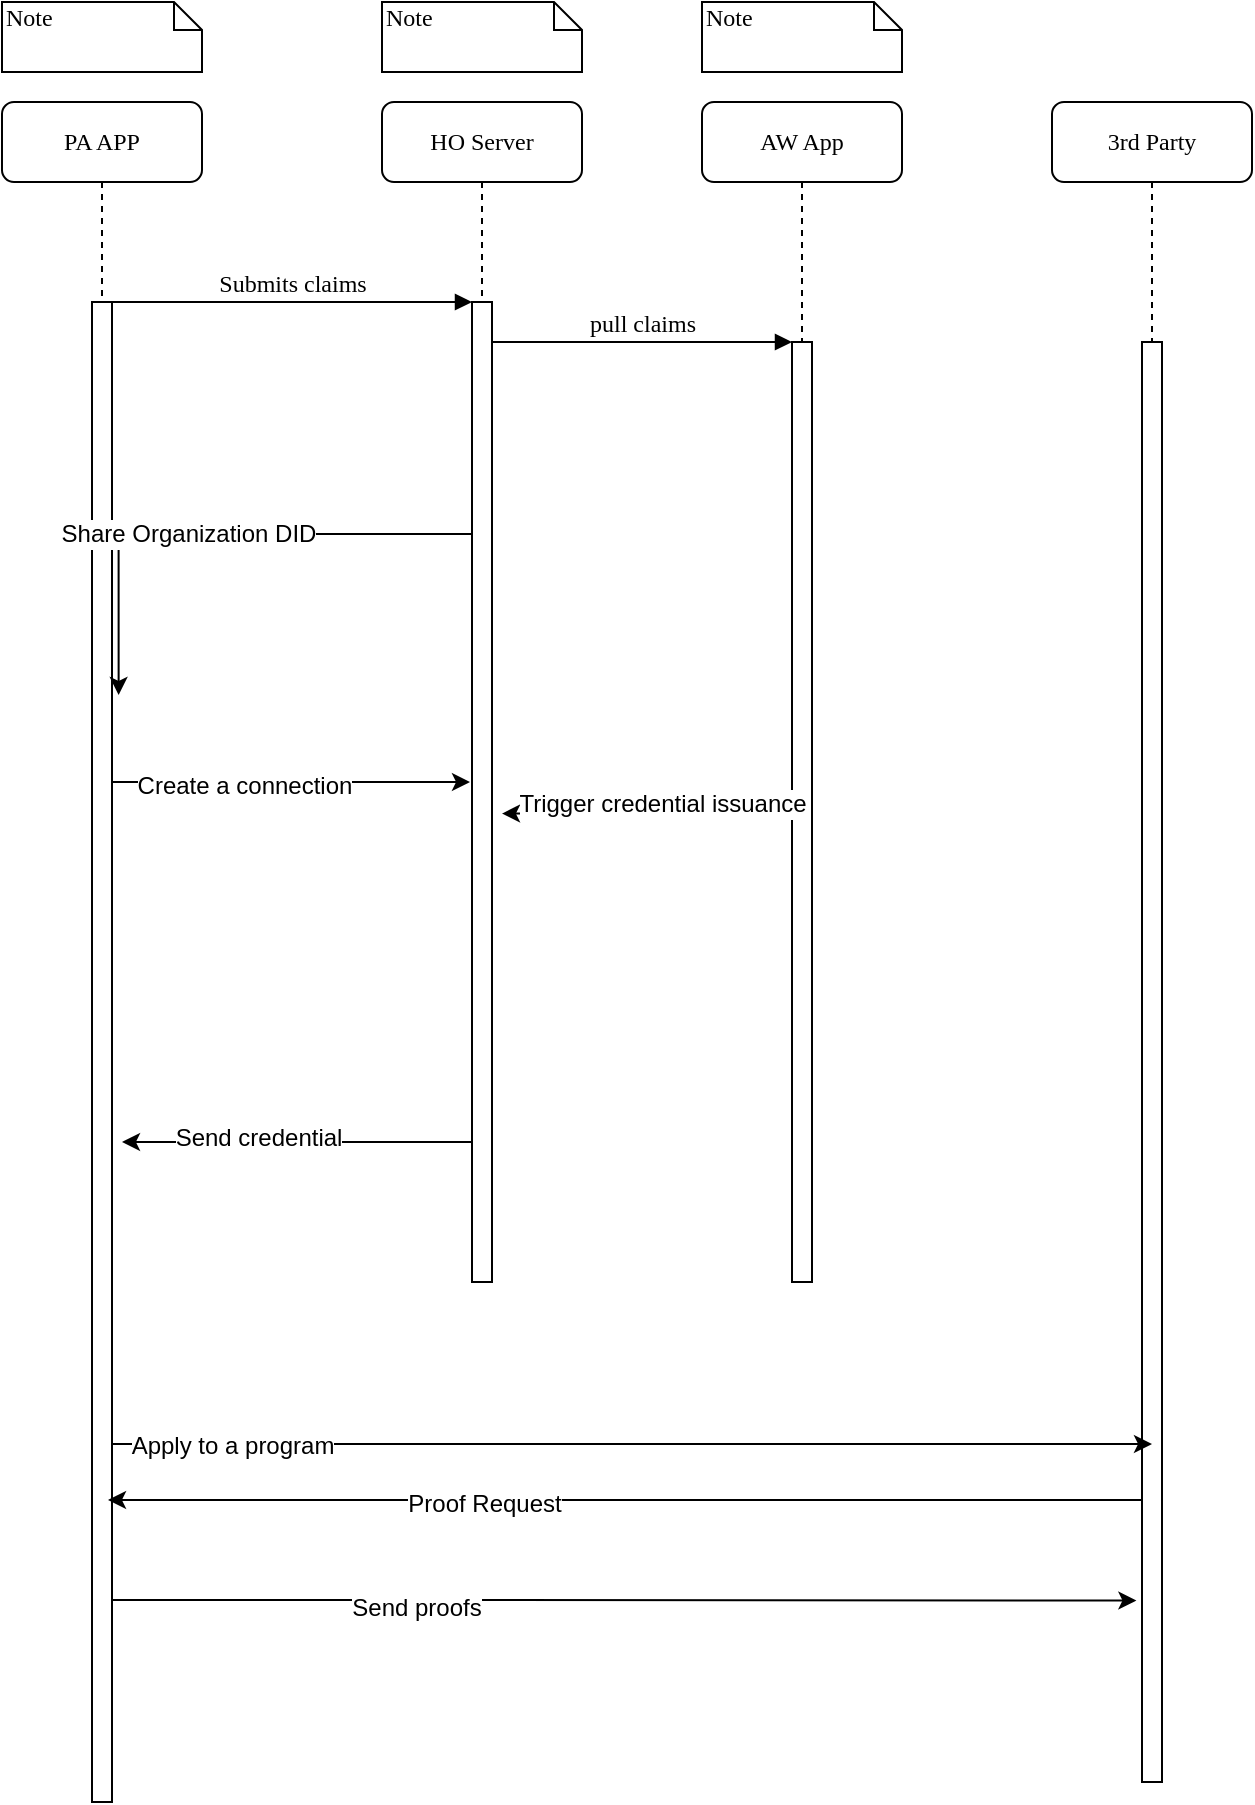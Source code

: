 <mxfile version="11.1.2" type="github"><diagram name="Page-1" id="13e1069c-82ec-6db2-03f1-153e76fe0fe0"><mxGraphModel dx="970" dy="432" grid="1" gridSize="10" guides="1" tooltips="1" connect="1" arrows="1" fold="1" page="1" pageScale="1" pageWidth="1100" pageHeight="850" background="#ffffff" math="0" shadow="0"><root><mxCell id="0"/><mxCell id="1" parent="0"/><mxCell id="7baba1c4bc27f4b0-2" value="HO Server" style="shape=umlLifeline;perimeter=lifelinePerimeter;whiteSpace=wrap;html=1;container=1;collapsible=0;recursiveResize=0;outlineConnect=0;rounded=1;shadow=0;comic=0;labelBackgroundColor=none;strokeColor=#000000;strokeWidth=1;fillColor=#FFFFFF;fontFamily=Verdana;fontSize=12;fontColor=#000000;align=center;" parent="1" vertex="1"><mxGeometry x="240" y="80" width="100" height="590" as="geometry"/></mxCell><mxCell id="7baba1c4bc27f4b0-10" value="" style="html=1;points=[];perimeter=orthogonalPerimeter;rounded=0;shadow=0;comic=0;labelBackgroundColor=none;strokeColor=#000000;strokeWidth=1;fillColor=#FFFFFF;fontFamily=Verdana;fontSize=12;fontColor=#000000;align=center;" parent="7baba1c4bc27f4b0-2" vertex="1"><mxGeometry x="45" y="100" width="10" height="490" as="geometry"/></mxCell><mxCell id="7baba1c4bc27f4b0-3" value="AW App" style="shape=umlLifeline;perimeter=lifelinePerimeter;whiteSpace=wrap;html=1;container=1;collapsible=0;recursiveResize=0;outlineConnect=0;rounded=1;shadow=0;comic=0;labelBackgroundColor=none;strokeColor=#000000;strokeWidth=1;fillColor=#FFFFFF;fontFamily=Verdana;fontSize=12;fontColor=#000000;align=center;" parent="1" vertex="1"><mxGeometry x="400" y="80" width="100" height="590" as="geometry"/></mxCell><mxCell id="7baba1c4bc27f4b0-13" value="" style="html=1;points=[];perimeter=orthogonalPerimeter;rounded=0;shadow=0;comic=0;labelBackgroundColor=none;strokeColor=#000000;strokeWidth=1;fillColor=#FFFFFF;fontFamily=Verdana;fontSize=12;fontColor=#000000;align=center;" parent="7baba1c4bc27f4b0-3" vertex="1"><mxGeometry x="45" y="120" width="10" height="470" as="geometry"/></mxCell><mxCell id="7baba1c4bc27f4b0-8" value="PA APP" style="shape=umlLifeline;perimeter=lifelinePerimeter;whiteSpace=wrap;html=1;container=1;collapsible=0;recursiveResize=0;outlineConnect=0;rounded=1;shadow=0;comic=0;labelBackgroundColor=none;strokeColor=#000000;strokeWidth=1;fillColor=#FFFFFF;fontFamily=Verdana;fontSize=12;fontColor=#000000;align=center;" parent="1" vertex="1"><mxGeometry x="50" y="80" width="100" height="850" as="geometry"/></mxCell><mxCell id="7baba1c4bc27f4b0-9" value="" style="html=1;points=[];perimeter=orthogonalPerimeter;rounded=0;shadow=0;comic=0;labelBackgroundColor=none;strokeColor=#000000;strokeWidth=1;fillColor=#FFFFFF;fontFamily=Verdana;fontSize=12;fontColor=#000000;align=center;" parent="7baba1c4bc27f4b0-8" vertex="1"><mxGeometry x="45" y="100" width="10" height="750" as="geometry"/></mxCell><mxCell id="7baba1c4bc27f4b0-11" value="Submits claims" style="html=1;verticalAlign=bottom;endArrow=block;entryX=0;entryY=0;labelBackgroundColor=none;fontFamily=Verdana;fontSize=12;edgeStyle=elbowEdgeStyle;elbow=vertical;" parent="1" source="7baba1c4bc27f4b0-9" target="7baba1c4bc27f4b0-10" edge="1"><mxGeometry relative="1" as="geometry"><mxPoint x="220" y="190" as="sourcePoint"/></mxGeometry></mxCell><mxCell id="7baba1c4bc27f4b0-14" value="pull claims" style="html=1;verticalAlign=bottom;endArrow=block;entryX=0;entryY=0;labelBackgroundColor=none;fontFamily=Verdana;fontSize=12;edgeStyle=elbowEdgeStyle;elbow=vertical;" parent="1" source="7baba1c4bc27f4b0-10" target="7baba1c4bc27f4b0-13" edge="1"><mxGeometry relative="1" as="geometry"><mxPoint x="370" y="200" as="sourcePoint"/></mxGeometry></mxCell><mxCell id="7baba1c4bc27f4b0-40" value="Note" style="shape=note;whiteSpace=wrap;html=1;size=14;verticalAlign=top;align=left;spacingTop=-6;rounded=0;shadow=0;comic=0;labelBackgroundColor=none;strokeColor=#000000;strokeWidth=1;fillColor=#FFFFFF;fontFamily=Verdana;fontSize=12;fontColor=#000000;" parent="1" vertex="1"><mxGeometry x="50" y="30" width="100" height="35" as="geometry"/></mxCell><mxCell id="7baba1c4bc27f4b0-41" value="Note" style="shape=note;whiteSpace=wrap;html=1;size=14;verticalAlign=top;align=left;spacingTop=-6;rounded=0;shadow=0;comic=0;labelBackgroundColor=none;strokeColor=#000000;strokeWidth=1;fillColor=#FFFFFF;fontFamily=Verdana;fontSize=12;fontColor=#000000;" parent="1" vertex="1"><mxGeometry x="240" y="30" width="100" height="35" as="geometry"/></mxCell><mxCell id="7baba1c4bc27f4b0-42" value="Note" style="shape=note;whiteSpace=wrap;html=1;size=14;verticalAlign=top;align=left;spacingTop=-6;rounded=0;shadow=0;comic=0;labelBackgroundColor=none;strokeColor=#000000;strokeWidth=1;fillColor=#FFFFFF;fontFamily=Verdana;fontSize=12;fontColor=#000000;" parent="1" vertex="1"><mxGeometry x="400" y="30" width="100" height="35" as="geometry"/></mxCell><mxCell id="T3p3O1Fg6hrk4FDjR1Ay-1" style="edgeStyle=orthogonalEdgeStyle;rounded=0;orthogonalLoop=1;jettySize=auto;html=1;entryX=1.5;entryY=0.522;entryDx=0;entryDy=0;entryPerimeter=0;" edge="1" parent="1" source="7baba1c4bc27f4b0-13" target="7baba1c4bc27f4b0-10"><mxGeometry relative="1" as="geometry"><Array as="points"><mxPoint x="390" y="436"/><mxPoint x="390" y="436"/></Array></mxGeometry></mxCell><mxCell id="T3p3O1Fg6hrk4FDjR1Ay-2" value="Trigger credential issuance" style="text;html=1;resizable=0;points=[];align=center;verticalAlign=middle;labelBackgroundColor=#ffffff;" vertex="1" connectable="0" parent="T3p3O1Fg6hrk4FDjR1Ay-1"><mxGeometry x="0.19" y="-1" relative="1" as="geometry"><mxPoint x="21" y="-4" as="offset"/></mxGeometry></mxCell><mxCell id="T3p3O1Fg6hrk4FDjR1Ay-3" style="edgeStyle=orthogonalEdgeStyle;rounded=0;orthogonalLoop=1;jettySize=auto;html=1;entryX=1.332;entryY=0.262;entryDx=0;entryDy=0;entryPerimeter=0;" edge="1" parent="1" source="7baba1c4bc27f4b0-10" target="7baba1c4bc27f4b0-9"><mxGeometry relative="1" as="geometry"><Array as="points"><mxPoint x="240" y="296"/><mxPoint x="240" y="296"/></Array></mxGeometry></mxCell><mxCell id="T3p3O1Fg6hrk4FDjR1Ay-4" value="Share Organization DID" style="text;html=1;resizable=0;points=[];align=center;verticalAlign=middle;labelBackgroundColor=#ffffff;" vertex="1" connectable="0" parent="T3p3O1Fg6hrk4FDjR1Ay-3"><mxGeometry x="0.185" y="-3" relative="1" as="geometry"><mxPoint x="10" y="3" as="offset"/></mxGeometry></mxCell><mxCell id="T3p3O1Fg6hrk4FDjR1Ay-5" style="edgeStyle=orthogonalEdgeStyle;rounded=0;orthogonalLoop=1;jettySize=auto;html=1;" edge="1" parent="1" source="7baba1c4bc27f4b0-9"><mxGeometry relative="1" as="geometry"><mxPoint x="284" y="420" as="targetPoint"/><Array as="points"><mxPoint x="284" y="420"/></Array></mxGeometry></mxCell><mxCell id="T3p3O1Fg6hrk4FDjR1Ay-6" value="Create a connection" style="text;html=1;resizable=0;points=[];align=center;verticalAlign=middle;labelBackgroundColor=#ffffff;" vertex="1" connectable="0" parent="T3p3O1Fg6hrk4FDjR1Ay-5"><mxGeometry x="0.01" y="-25" relative="1" as="geometry"><mxPoint x="-25" y="-23" as="offset"/></mxGeometry></mxCell><mxCell id="T3p3O1Fg6hrk4FDjR1Ay-7" style="edgeStyle=orthogonalEdgeStyle;rounded=0;orthogonalLoop=1;jettySize=auto;html=1;" edge="1" parent="1" source="7baba1c4bc27f4b0-10"><mxGeometry relative="1" as="geometry"><mxPoint x="110" y="600" as="targetPoint"/><Array as="points"><mxPoint x="190" y="600"/><mxPoint x="190" y="600"/></Array></mxGeometry></mxCell><mxCell id="T3p3O1Fg6hrk4FDjR1Ay-8" value="Send credential" style="text;html=1;resizable=0;points=[];align=center;verticalAlign=middle;labelBackgroundColor=#ffffff;" vertex="1" connectable="0" parent="T3p3O1Fg6hrk4FDjR1Ay-7"><mxGeometry x="0.213" y="-2" relative="1" as="geometry"><mxPoint x="-1" as="offset"/></mxGeometry></mxCell><mxCell id="T3p3O1Fg6hrk4FDjR1Ay-9" value="3rd Party" style="shape=umlLifeline;perimeter=lifelinePerimeter;whiteSpace=wrap;html=1;container=1;collapsible=0;recursiveResize=0;outlineConnect=0;rounded=1;shadow=0;comic=0;labelBackgroundColor=none;strokeColor=#000000;strokeWidth=1;fillColor=#FFFFFF;fontFamily=Verdana;fontSize=12;fontColor=#000000;align=center;" vertex="1" parent="1"><mxGeometry x="575" y="80" width="100" height="840" as="geometry"/></mxCell><mxCell id="T3p3O1Fg6hrk4FDjR1Ay-10" value="" style="html=1;points=[];perimeter=orthogonalPerimeter;rounded=0;shadow=0;comic=0;labelBackgroundColor=none;strokeColor=#000000;strokeWidth=1;fillColor=#FFFFFF;fontFamily=Verdana;fontSize=12;fontColor=#000000;align=center;" vertex="1" parent="T3p3O1Fg6hrk4FDjR1Ay-9"><mxGeometry x="45" y="120" width="10" height="720" as="geometry"/></mxCell><mxCell id="T3p3O1Fg6hrk4FDjR1Ay-11" style="edgeStyle=orthogonalEdgeStyle;rounded=0;orthogonalLoop=1;jettySize=auto;html=1;" edge="1" parent="1" source="7baba1c4bc27f4b0-9"><mxGeometry relative="1" as="geometry"><mxPoint x="625" y="751" as="targetPoint"/><Array as="points"><mxPoint x="400" y="751"/><mxPoint x="400" y="751"/></Array></mxGeometry></mxCell><mxCell id="T3p3O1Fg6hrk4FDjR1Ay-12" value="Apply to a program" style="text;html=1;resizable=0;points=[];align=center;verticalAlign=middle;labelBackgroundColor=#ffffff;" vertex="1" connectable="0" parent="T3p3O1Fg6hrk4FDjR1Ay-11"><mxGeometry x="-0.631" y="-37" relative="1" as="geometry"><mxPoint x="-36" y="-36" as="offset"/></mxGeometry></mxCell><mxCell id="T3p3O1Fg6hrk4FDjR1Ay-13" style="edgeStyle=orthogonalEdgeStyle;rounded=0;orthogonalLoop=1;jettySize=auto;html=1;" edge="1" parent="1" source="T3p3O1Fg6hrk4FDjR1Ay-10"><mxGeometry relative="1" as="geometry"><mxPoint x="103" y="779" as="targetPoint"/><Array as="points"><mxPoint x="625" y="779"/></Array></mxGeometry></mxCell><mxCell id="T3p3O1Fg6hrk4FDjR1Ay-14" value="Proof Request" style="text;html=1;resizable=0;points=[];align=center;verticalAlign=middle;labelBackgroundColor=#ffffff;" vertex="1" connectable="0" parent="T3p3O1Fg6hrk4FDjR1Ay-13"><mxGeometry x="0.275" y="2" relative="1" as="geometry"><mxPoint as="offset"/></mxGeometry></mxCell><mxCell id="T3p3O1Fg6hrk4FDjR1Ay-15" style="edgeStyle=orthogonalEdgeStyle;rounded=0;orthogonalLoop=1;jettySize=auto;html=1;entryX=-0.28;entryY=0.874;entryDx=0;entryDy=0;entryPerimeter=0;" edge="1" parent="1" source="7baba1c4bc27f4b0-9" target="T3p3O1Fg6hrk4FDjR1Ay-10"><mxGeometry relative="1" as="geometry"><Array as="points"><mxPoint x="240" y="829"/><mxPoint x="240" y="829"/></Array></mxGeometry></mxCell><mxCell id="T3p3O1Fg6hrk4FDjR1Ay-17" value="Send proofs" style="text;html=1;resizable=0;points=[];align=center;verticalAlign=middle;labelBackgroundColor=#ffffff;" vertex="1" connectable="0" parent="T3p3O1Fg6hrk4FDjR1Ay-15"><mxGeometry x="-0.408" y="-4" relative="1" as="geometry"><mxPoint as="offset"/></mxGeometry></mxCell></root></mxGraphModel></diagram></mxfile>